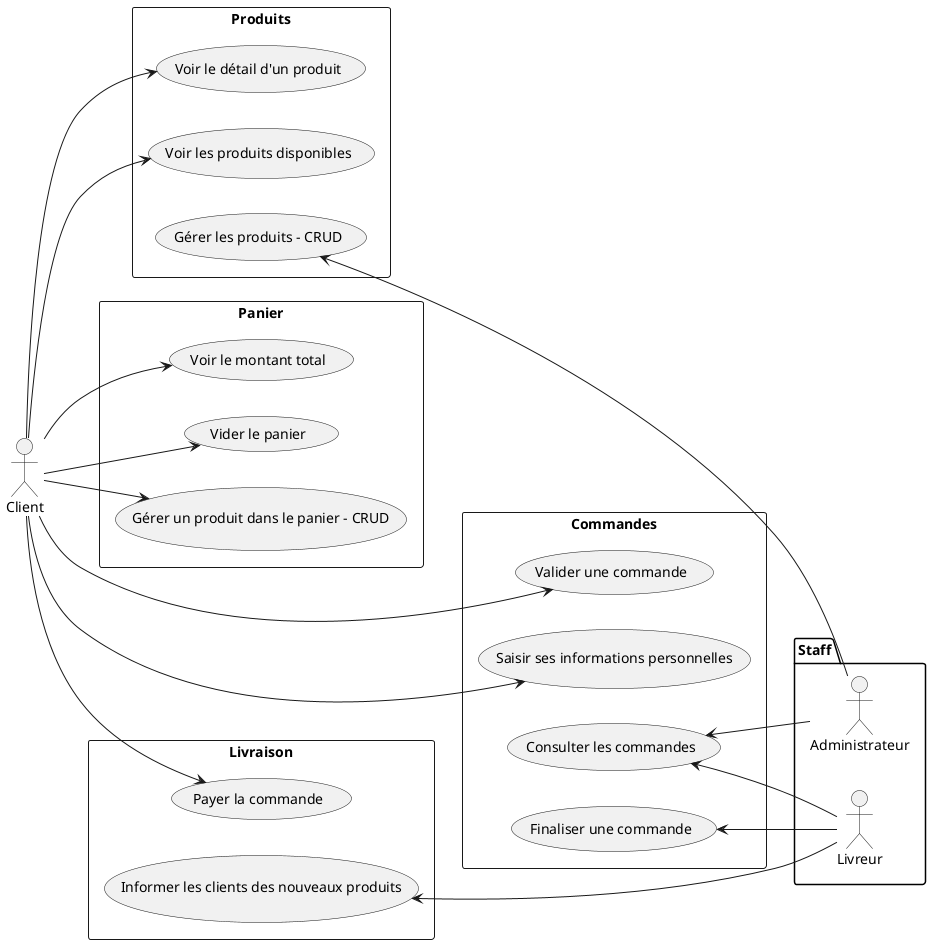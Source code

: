 @startuml usecase
left to right direction

package Staff {
    actor Livreur as Delivery
    actor Administrateur as Admin
}

actor Client as Customer

rectangle "Produits" {
    usecase "Voir le détail d'un produit" as ViewProductDetails
    usecase "Voir les produits disponibles" as ViewProducts
    usecase "Gérer les produits – CRUD" as ManageProducts
}

rectangle "Panier" {
    usecase "Voir le montant total" as ViewTotal
    usecase "Vider le panier" as DeleteCart
    usecase "Gérer un produit dans le panier – CRUD" as ManageCartProduct
}

rectangle "Commandes" {
    usecase "Valider une commande" as ValidateOrder
    usecase "Saisir ses informations personnelles" as InputCredentials
    
    usecase "Consulter les commandes" as ViewOrders
    
    usecase "Finaliser une commande" as FinalizeOrder
}

rectangle "Livraison" {
    usecase "Payer la commande" as PayOrder
    usecase "Informer les clients des nouveaux produits" as TeaseProducts
}

Customer --> ViewProductDetails
Customer --> ViewProducts
ManageProducts <--- Admin

Customer --> ViewTotal
Customer --> DeleteCart
Customer --> ManageCartProduct

Customer --> ValidateOrder
Customer --> InputCredentials

ViewOrders <-- Admin

ViewOrders <-- Delivery
FinalizeOrder <-- Delivery

Customer --> PayOrder
TeaseProducts <-- Delivery

@enduml
